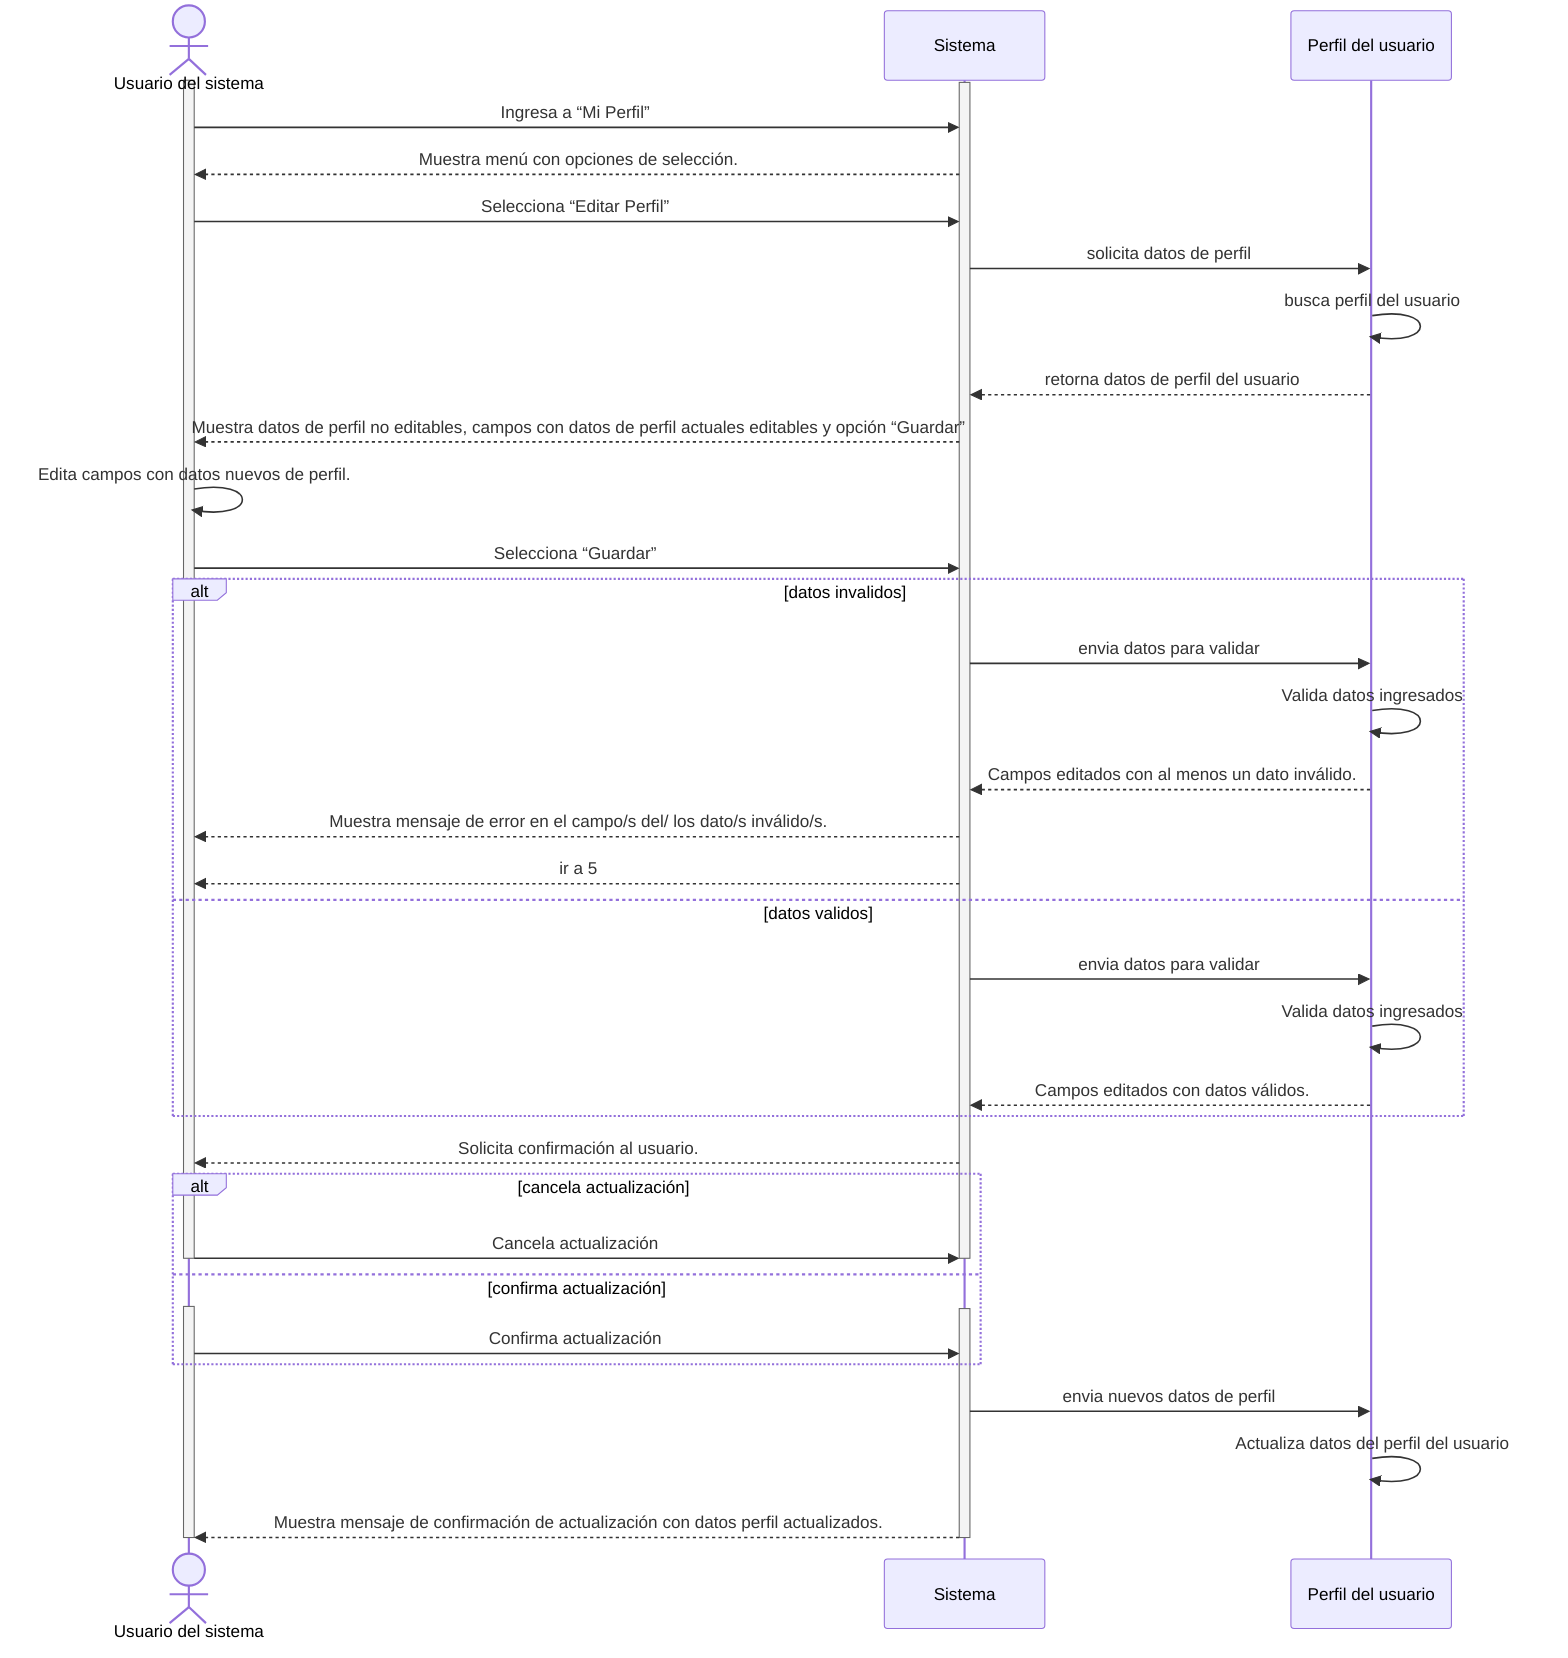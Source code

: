 sequenceDiagram
actor usuario as Usuario del sistema
participant sistema as Sistema
participant perfil as Perfil del usuario

activate usuario
activate sistema
usuario ->> sistema: Ingresa a “Mi Perfil”
sistema -->> usuario: Muestra menú con opciones de selección.
usuario ->> sistema: Selecciona “Editar Perfil”
sistema ->> perfil: solicita datos de perfil
perfil ->> perfil: busca perfil del usuario
perfil -->> sistema: retorna datos de perfil del usuario
sistema -->> usuario: Muestra datos de perfil no editables, campos con datos de perfil actuales editables y opción “Guardar”
usuario ->> usuario: Edita campos con datos nuevos de perfil.
usuario ->> sistema: Selecciona “Guardar”

alt datos invalidos
    sistema ->> perfil: envia datos para validar
    perfil ->> perfil: Valida datos ingresados
    perfil -->> sistema: Campos editados con al menos un dato inválido. 
    sistema -->> usuario: Muestra mensaje de error en el campo/s del/ los dato/s inválido/s.
    sistema -->> usuario: ir a 5
else datos validos
    sistema ->> perfil: envia datos para validar
    perfil ->> perfil: Valida datos ingresados
    perfil -->> sistema: Campos editados con datos válidos.
end

sistema -->> usuario: Solicita confirmación al usuario.

alt cancela actualización
    usuario ->> sistema: Cancela actualización 
    deactivate usuario
    deactivate sistema
else confirma actualización
    activate usuario
    activate sistema
    usuario ->> sistema: Confirma actualización
end

sistema ->> perfil: envia nuevos datos de perfil
perfil ->> perfil: Actualiza datos del perfil del usuario
sistema -->> usuario: Muestra mensaje de confirmación de actualización con datos perfil actualizados.

deactivate usuario
deactivate sistema